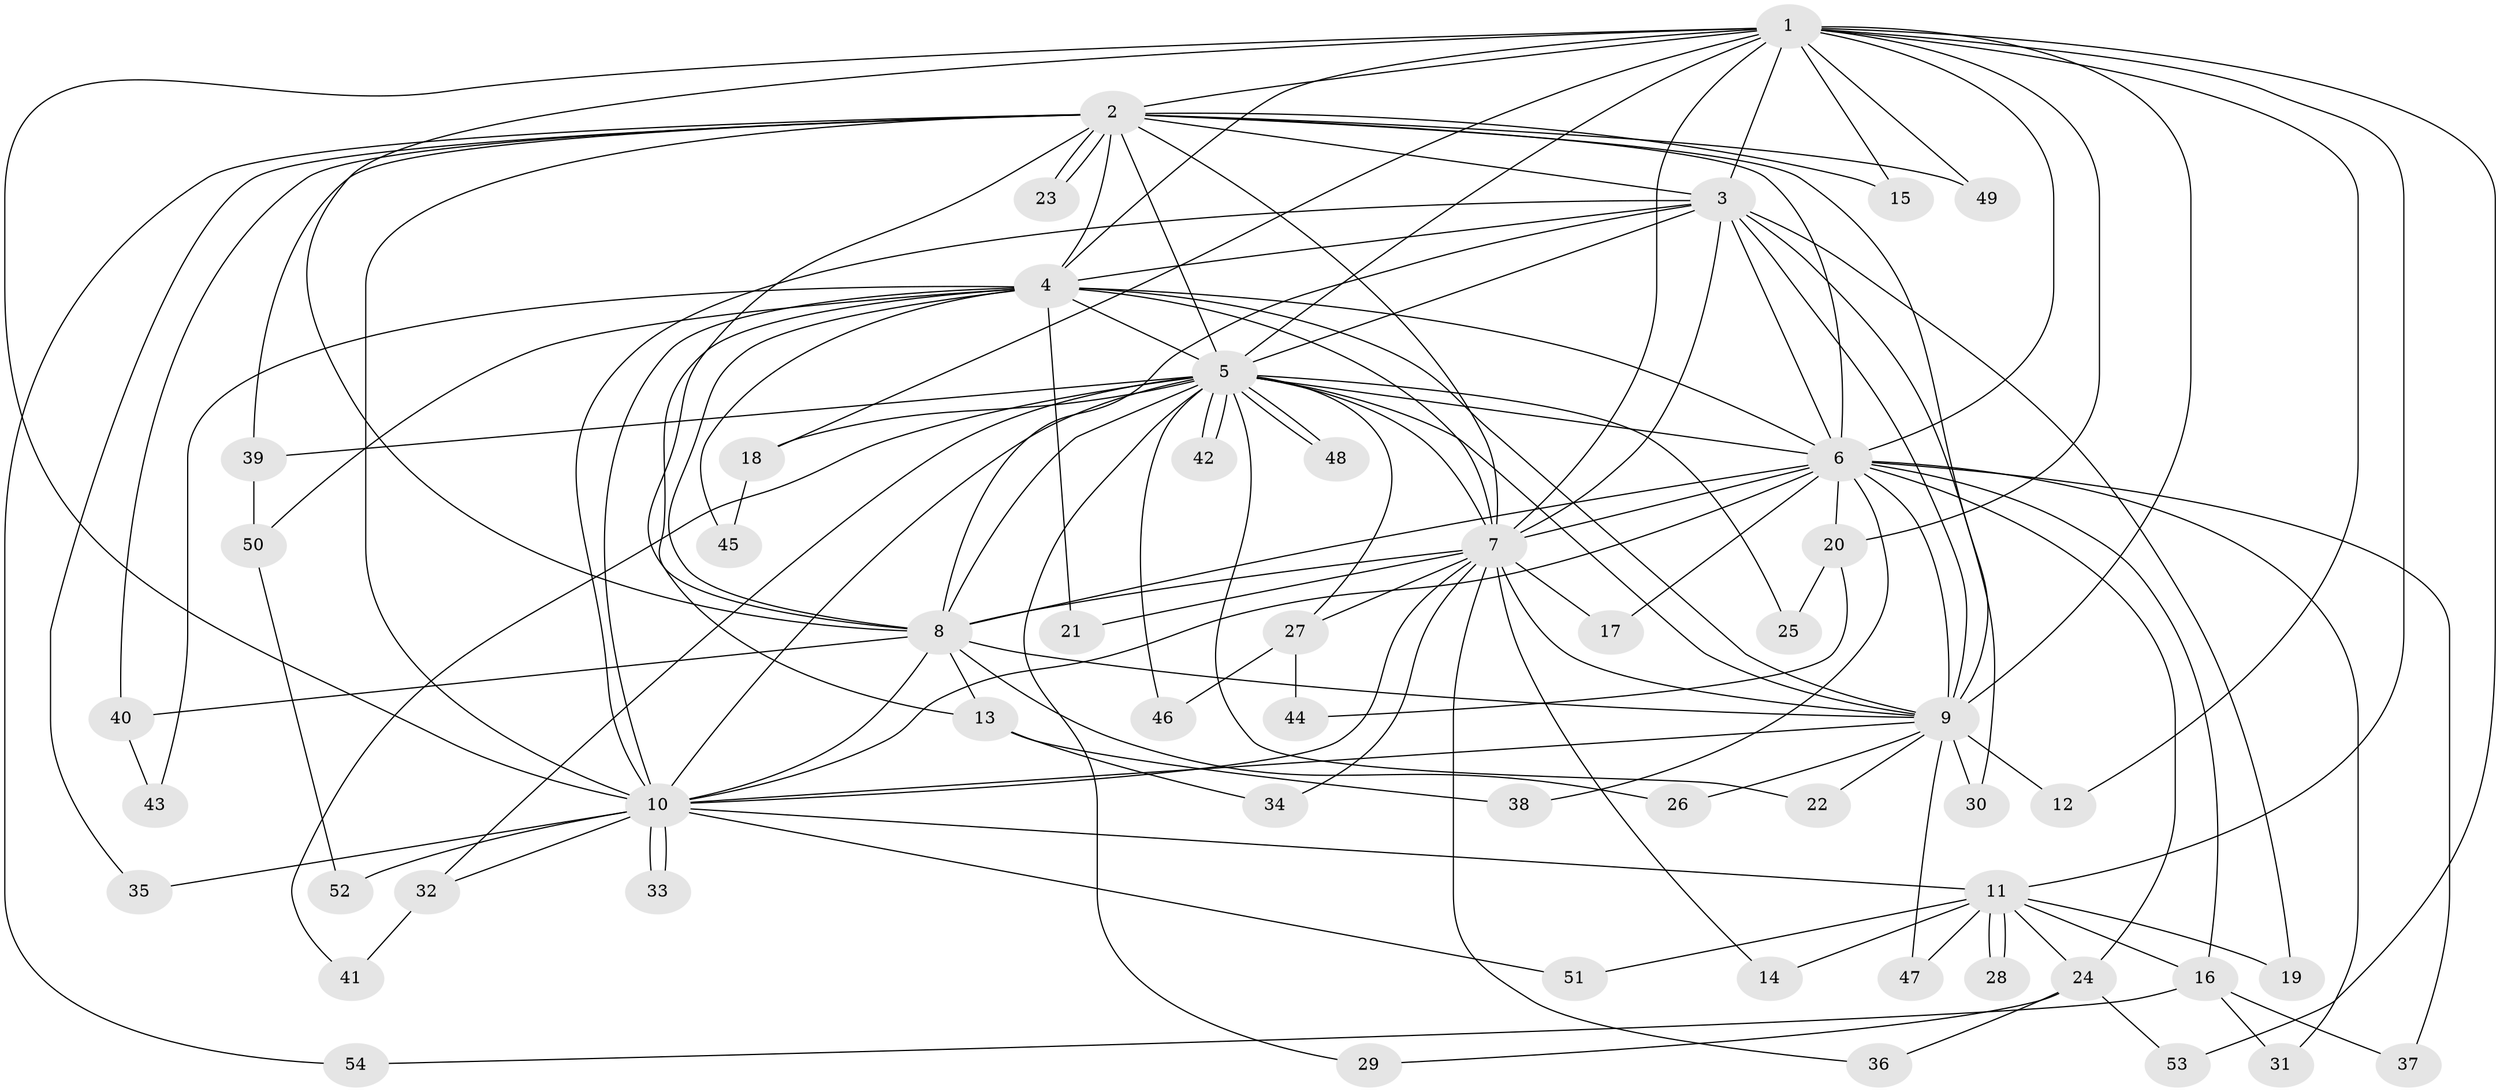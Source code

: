 // coarse degree distribution, {15: 0.02702702702702703, 8: 0.02702702702702703, 18: 0.02702702702702703, 2: 0.5135135135135135, 1: 0.16216216216216217, 4: 0.02702702702702703, 3: 0.13513513513513514, 11: 0.02702702702702703, 12: 0.02702702702702703, 9: 0.02702702702702703}
// Generated by graph-tools (version 1.1) at 2025/47/03/04/25 21:47:31]
// undirected, 54 vertices, 133 edges
graph export_dot {
graph [start="1"]
  node [color=gray90,style=filled];
  1;
  2;
  3;
  4;
  5;
  6;
  7;
  8;
  9;
  10;
  11;
  12;
  13;
  14;
  15;
  16;
  17;
  18;
  19;
  20;
  21;
  22;
  23;
  24;
  25;
  26;
  27;
  28;
  29;
  30;
  31;
  32;
  33;
  34;
  35;
  36;
  37;
  38;
  39;
  40;
  41;
  42;
  43;
  44;
  45;
  46;
  47;
  48;
  49;
  50;
  51;
  52;
  53;
  54;
  1 -- 2;
  1 -- 3;
  1 -- 4;
  1 -- 5;
  1 -- 6;
  1 -- 7;
  1 -- 8;
  1 -- 9;
  1 -- 10;
  1 -- 11;
  1 -- 12;
  1 -- 15;
  1 -- 18;
  1 -- 20;
  1 -- 49;
  1 -- 53;
  2 -- 3;
  2 -- 4;
  2 -- 5;
  2 -- 6;
  2 -- 7;
  2 -- 8;
  2 -- 9;
  2 -- 10;
  2 -- 15;
  2 -- 23;
  2 -- 23;
  2 -- 35;
  2 -- 39;
  2 -- 40;
  2 -- 49;
  2 -- 54;
  3 -- 4;
  3 -- 5;
  3 -- 6;
  3 -- 7;
  3 -- 8;
  3 -- 9;
  3 -- 10;
  3 -- 19;
  3 -- 30;
  4 -- 5;
  4 -- 6;
  4 -- 7;
  4 -- 8;
  4 -- 9;
  4 -- 10;
  4 -- 13;
  4 -- 21;
  4 -- 43;
  4 -- 45;
  4 -- 50;
  5 -- 6;
  5 -- 7;
  5 -- 8;
  5 -- 9;
  5 -- 10;
  5 -- 18;
  5 -- 22;
  5 -- 25;
  5 -- 27;
  5 -- 29;
  5 -- 32;
  5 -- 39;
  5 -- 41;
  5 -- 42;
  5 -- 42;
  5 -- 46;
  5 -- 48;
  5 -- 48;
  6 -- 7;
  6 -- 8;
  6 -- 9;
  6 -- 10;
  6 -- 16;
  6 -- 17;
  6 -- 20;
  6 -- 24;
  6 -- 31;
  6 -- 37;
  6 -- 38;
  7 -- 8;
  7 -- 9;
  7 -- 10;
  7 -- 14;
  7 -- 17;
  7 -- 21;
  7 -- 27;
  7 -- 34;
  7 -- 36;
  8 -- 9;
  8 -- 10;
  8 -- 13;
  8 -- 26;
  8 -- 40;
  9 -- 10;
  9 -- 12;
  9 -- 22;
  9 -- 26;
  9 -- 30;
  9 -- 47;
  10 -- 11;
  10 -- 32;
  10 -- 33;
  10 -- 33;
  10 -- 35;
  10 -- 51;
  10 -- 52;
  11 -- 14;
  11 -- 16;
  11 -- 19;
  11 -- 24;
  11 -- 28;
  11 -- 28;
  11 -- 47;
  11 -- 51;
  13 -- 34;
  13 -- 38;
  16 -- 31;
  16 -- 37;
  16 -- 54;
  18 -- 45;
  20 -- 25;
  20 -- 44;
  24 -- 29;
  24 -- 36;
  24 -- 53;
  27 -- 44;
  27 -- 46;
  32 -- 41;
  39 -- 50;
  40 -- 43;
  50 -- 52;
}
